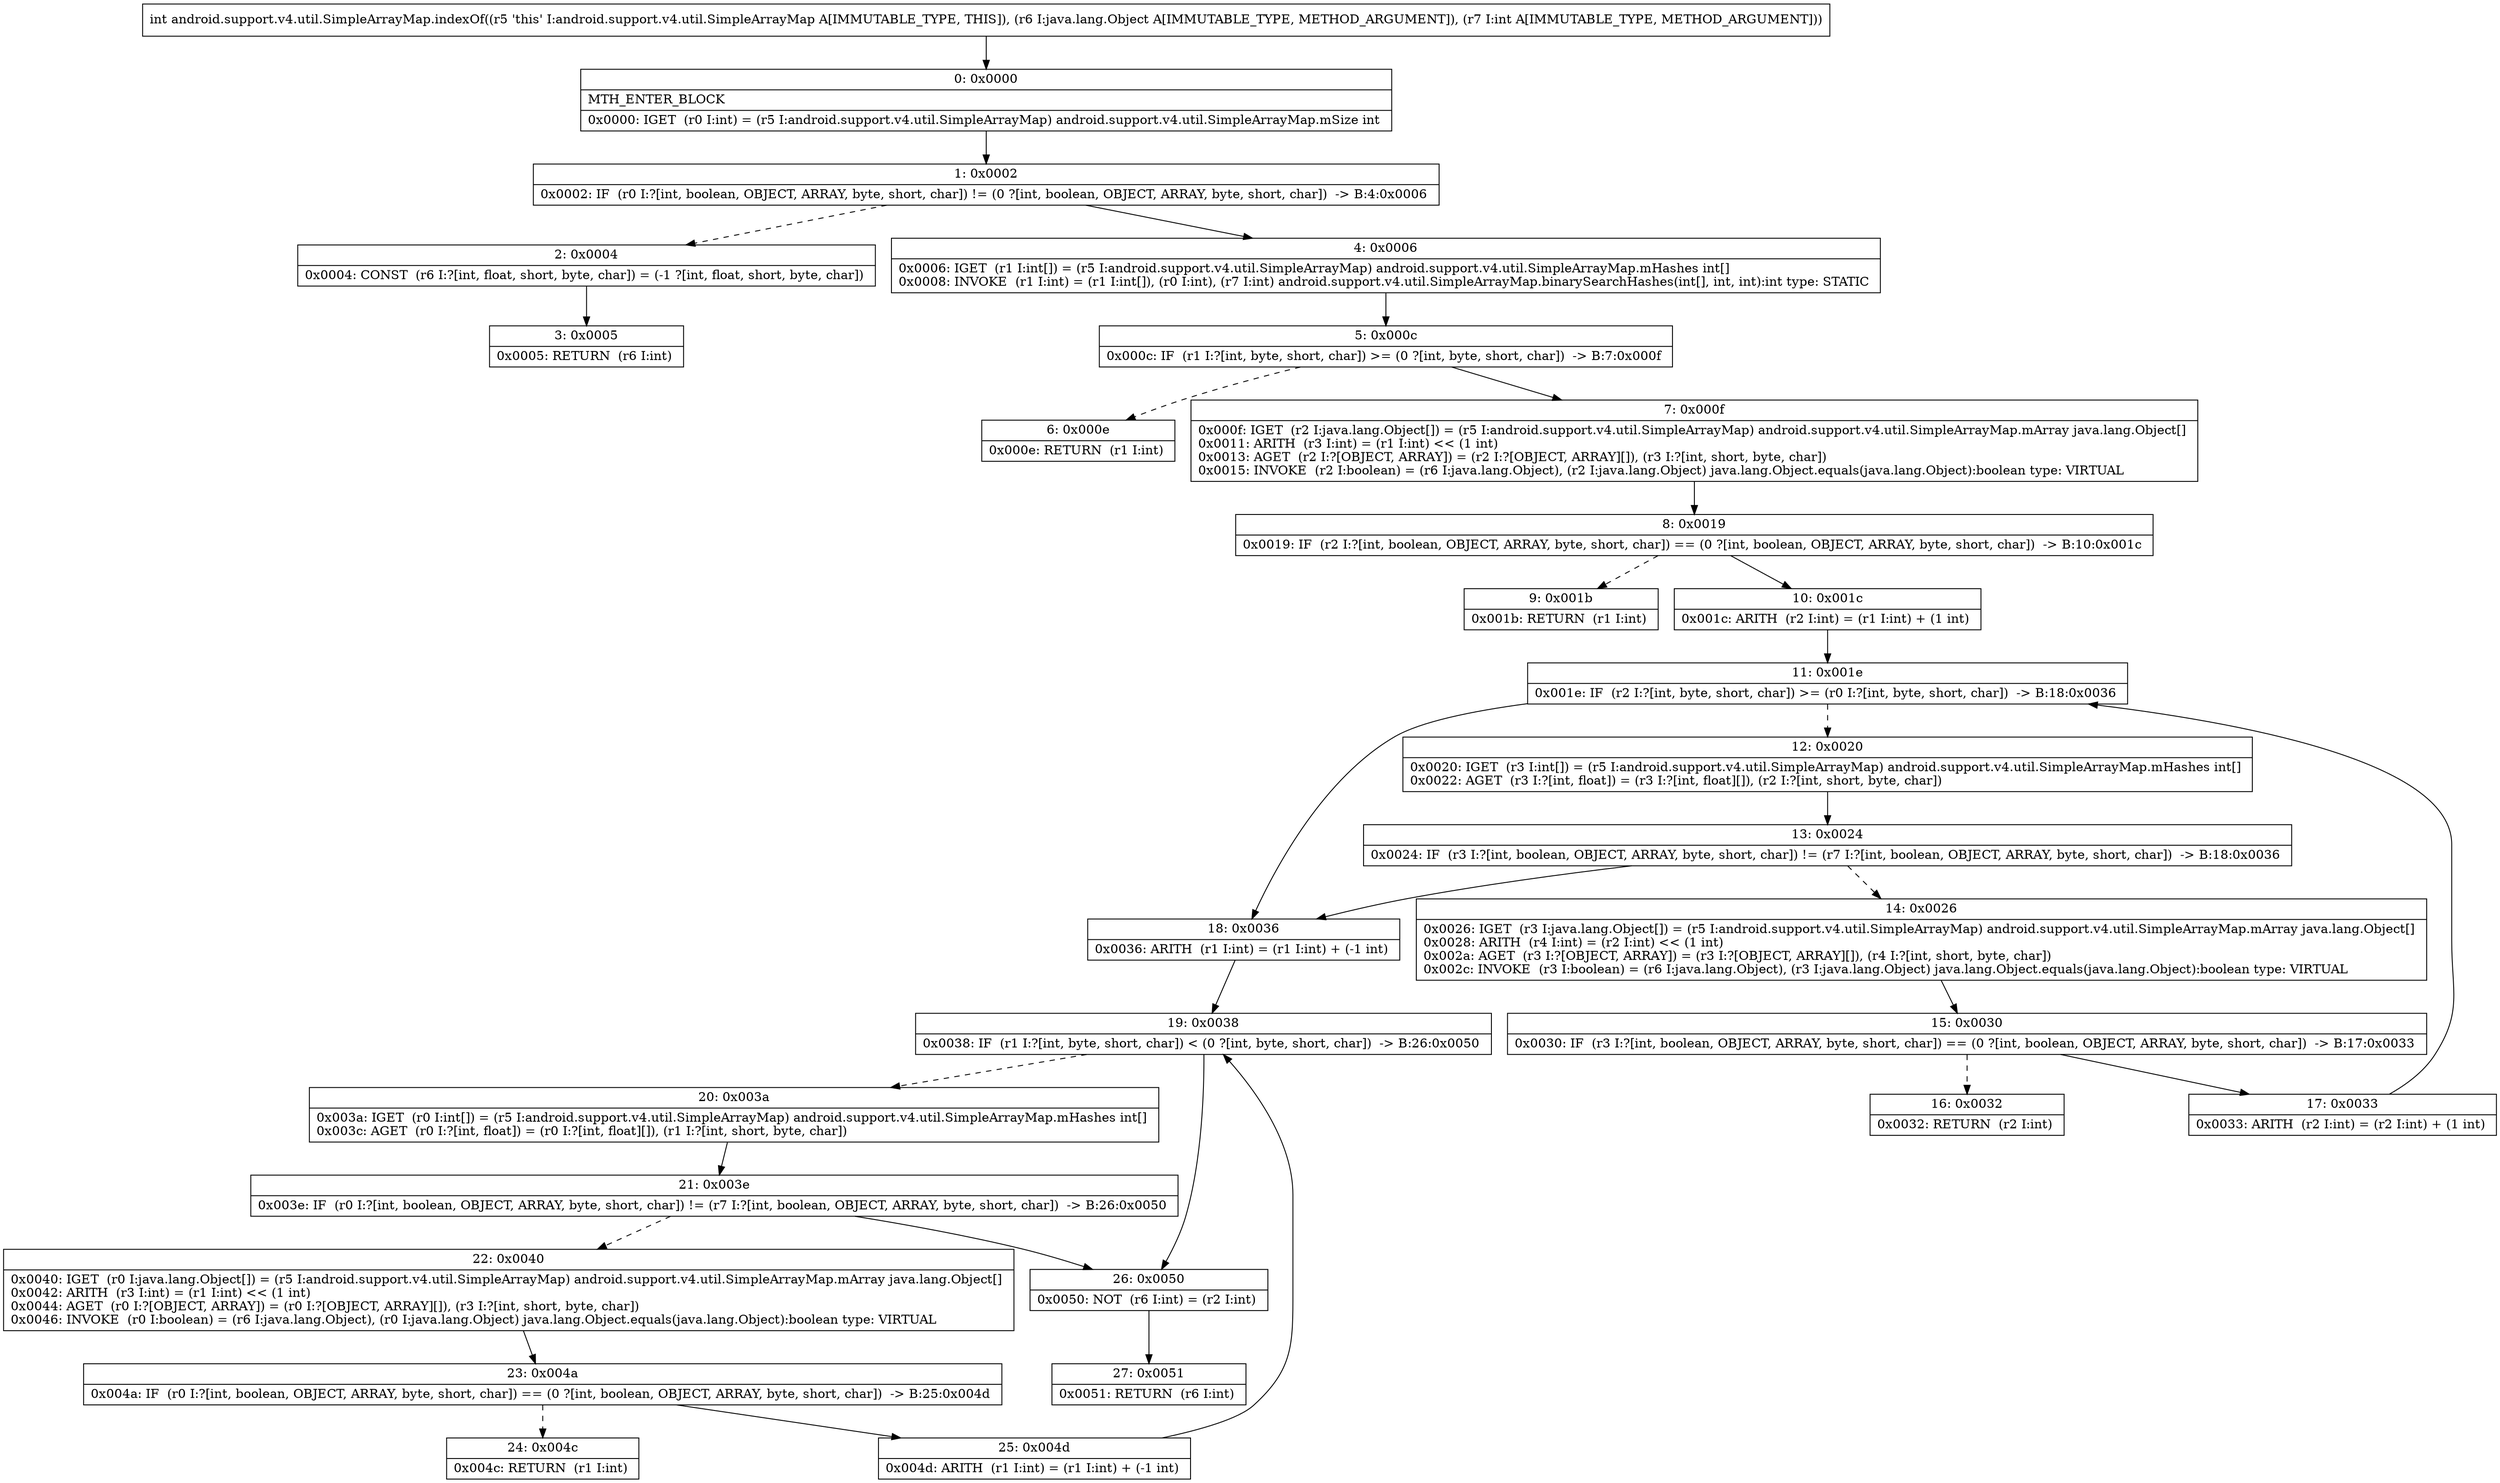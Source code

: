 digraph "CFG forandroid.support.v4.util.SimpleArrayMap.indexOf(Ljava\/lang\/Object;I)I" {
Node_0 [shape=record,label="{0\:\ 0x0000|MTH_ENTER_BLOCK\l|0x0000: IGET  (r0 I:int) = (r5 I:android.support.v4.util.SimpleArrayMap) android.support.v4.util.SimpleArrayMap.mSize int \l}"];
Node_1 [shape=record,label="{1\:\ 0x0002|0x0002: IF  (r0 I:?[int, boolean, OBJECT, ARRAY, byte, short, char]) != (0 ?[int, boolean, OBJECT, ARRAY, byte, short, char])  \-\> B:4:0x0006 \l}"];
Node_2 [shape=record,label="{2\:\ 0x0004|0x0004: CONST  (r6 I:?[int, float, short, byte, char]) = (\-1 ?[int, float, short, byte, char]) \l}"];
Node_3 [shape=record,label="{3\:\ 0x0005|0x0005: RETURN  (r6 I:int) \l}"];
Node_4 [shape=record,label="{4\:\ 0x0006|0x0006: IGET  (r1 I:int[]) = (r5 I:android.support.v4.util.SimpleArrayMap) android.support.v4.util.SimpleArrayMap.mHashes int[] \l0x0008: INVOKE  (r1 I:int) = (r1 I:int[]), (r0 I:int), (r7 I:int) android.support.v4.util.SimpleArrayMap.binarySearchHashes(int[], int, int):int type: STATIC \l}"];
Node_5 [shape=record,label="{5\:\ 0x000c|0x000c: IF  (r1 I:?[int, byte, short, char]) \>= (0 ?[int, byte, short, char])  \-\> B:7:0x000f \l}"];
Node_6 [shape=record,label="{6\:\ 0x000e|0x000e: RETURN  (r1 I:int) \l}"];
Node_7 [shape=record,label="{7\:\ 0x000f|0x000f: IGET  (r2 I:java.lang.Object[]) = (r5 I:android.support.v4.util.SimpleArrayMap) android.support.v4.util.SimpleArrayMap.mArray java.lang.Object[] \l0x0011: ARITH  (r3 I:int) = (r1 I:int) \<\< (1 int) \l0x0013: AGET  (r2 I:?[OBJECT, ARRAY]) = (r2 I:?[OBJECT, ARRAY][]), (r3 I:?[int, short, byte, char]) \l0x0015: INVOKE  (r2 I:boolean) = (r6 I:java.lang.Object), (r2 I:java.lang.Object) java.lang.Object.equals(java.lang.Object):boolean type: VIRTUAL \l}"];
Node_8 [shape=record,label="{8\:\ 0x0019|0x0019: IF  (r2 I:?[int, boolean, OBJECT, ARRAY, byte, short, char]) == (0 ?[int, boolean, OBJECT, ARRAY, byte, short, char])  \-\> B:10:0x001c \l}"];
Node_9 [shape=record,label="{9\:\ 0x001b|0x001b: RETURN  (r1 I:int) \l}"];
Node_10 [shape=record,label="{10\:\ 0x001c|0x001c: ARITH  (r2 I:int) = (r1 I:int) + (1 int) \l}"];
Node_11 [shape=record,label="{11\:\ 0x001e|0x001e: IF  (r2 I:?[int, byte, short, char]) \>= (r0 I:?[int, byte, short, char])  \-\> B:18:0x0036 \l}"];
Node_12 [shape=record,label="{12\:\ 0x0020|0x0020: IGET  (r3 I:int[]) = (r5 I:android.support.v4.util.SimpleArrayMap) android.support.v4.util.SimpleArrayMap.mHashes int[] \l0x0022: AGET  (r3 I:?[int, float]) = (r3 I:?[int, float][]), (r2 I:?[int, short, byte, char]) \l}"];
Node_13 [shape=record,label="{13\:\ 0x0024|0x0024: IF  (r3 I:?[int, boolean, OBJECT, ARRAY, byte, short, char]) != (r7 I:?[int, boolean, OBJECT, ARRAY, byte, short, char])  \-\> B:18:0x0036 \l}"];
Node_14 [shape=record,label="{14\:\ 0x0026|0x0026: IGET  (r3 I:java.lang.Object[]) = (r5 I:android.support.v4.util.SimpleArrayMap) android.support.v4.util.SimpleArrayMap.mArray java.lang.Object[] \l0x0028: ARITH  (r4 I:int) = (r2 I:int) \<\< (1 int) \l0x002a: AGET  (r3 I:?[OBJECT, ARRAY]) = (r3 I:?[OBJECT, ARRAY][]), (r4 I:?[int, short, byte, char]) \l0x002c: INVOKE  (r3 I:boolean) = (r6 I:java.lang.Object), (r3 I:java.lang.Object) java.lang.Object.equals(java.lang.Object):boolean type: VIRTUAL \l}"];
Node_15 [shape=record,label="{15\:\ 0x0030|0x0030: IF  (r3 I:?[int, boolean, OBJECT, ARRAY, byte, short, char]) == (0 ?[int, boolean, OBJECT, ARRAY, byte, short, char])  \-\> B:17:0x0033 \l}"];
Node_16 [shape=record,label="{16\:\ 0x0032|0x0032: RETURN  (r2 I:int) \l}"];
Node_17 [shape=record,label="{17\:\ 0x0033|0x0033: ARITH  (r2 I:int) = (r2 I:int) + (1 int) \l}"];
Node_18 [shape=record,label="{18\:\ 0x0036|0x0036: ARITH  (r1 I:int) = (r1 I:int) + (\-1 int) \l}"];
Node_19 [shape=record,label="{19\:\ 0x0038|0x0038: IF  (r1 I:?[int, byte, short, char]) \< (0 ?[int, byte, short, char])  \-\> B:26:0x0050 \l}"];
Node_20 [shape=record,label="{20\:\ 0x003a|0x003a: IGET  (r0 I:int[]) = (r5 I:android.support.v4.util.SimpleArrayMap) android.support.v4.util.SimpleArrayMap.mHashes int[] \l0x003c: AGET  (r0 I:?[int, float]) = (r0 I:?[int, float][]), (r1 I:?[int, short, byte, char]) \l}"];
Node_21 [shape=record,label="{21\:\ 0x003e|0x003e: IF  (r0 I:?[int, boolean, OBJECT, ARRAY, byte, short, char]) != (r7 I:?[int, boolean, OBJECT, ARRAY, byte, short, char])  \-\> B:26:0x0050 \l}"];
Node_22 [shape=record,label="{22\:\ 0x0040|0x0040: IGET  (r0 I:java.lang.Object[]) = (r5 I:android.support.v4.util.SimpleArrayMap) android.support.v4.util.SimpleArrayMap.mArray java.lang.Object[] \l0x0042: ARITH  (r3 I:int) = (r1 I:int) \<\< (1 int) \l0x0044: AGET  (r0 I:?[OBJECT, ARRAY]) = (r0 I:?[OBJECT, ARRAY][]), (r3 I:?[int, short, byte, char]) \l0x0046: INVOKE  (r0 I:boolean) = (r6 I:java.lang.Object), (r0 I:java.lang.Object) java.lang.Object.equals(java.lang.Object):boolean type: VIRTUAL \l}"];
Node_23 [shape=record,label="{23\:\ 0x004a|0x004a: IF  (r0 I:?[int, boolean, OBJECT, ARRAY, byte, short, char]) == (0 ?[int, boolean, OBJECT, ARRAY, byte, short, char])  \-\> B:25:0x004d \l}"];
Node_24 [shape=record,label="{24\:\ 0x004c|0x004c: RETURN  (r1 I:int) \l}"];
Node_25 [shape=record,label="{25\:\ 0x004d|0x004d: ARITH  (r1 I:int) = (r1 I:int) + (\-1 int) \l}"];
Node_26 [shape=record,label="{26\:\ 0x0050|0x0050: NOT  (r6 I:int) = (r2 I:int) \l}"];
Node_27 [shape=record,label="{27\:\ 0x0051|0x0051: RETURN  (r6 I:int) \l}"];
MethodNode[shape=record,label="{int android.support.v4.util.SimpleArrayMap.indexOf((r5 'this' I:android.support.v4.util.SimpleArrayMap A[IMMUTABLE_TYPE, THIS]), (r6 I:java.lang.Object A[IMMUTABLE_TYPE, METHOD_ARGUMENT]), (r7 I:int A[IMMUTABLE_TYPE, METHOD_ARGUMENT])) }"];
MethodNode -> Node_0;
Node_0 -> Node_1;
Node_1 -> Node_2[style=dashed];
Node_1 -> Node_4;
Node_2 -> Node_3;
Node_4 -> Node_5;
Node_5 -> Node_6[style=dashed];
Node_5 -> Node_7;
Node_7 -> Node_8;
Node_8 -> Node_9[style=dashed];
Node_8 -> Node_10;
Node_10 -> Node_11;
Node_11 -> Node_12[style=dashed];
Node_11 -> Node_18;
Node_12 -> Node_13;
Node_13 -> Node_14[style=dashed];
Node_13 -> Node_18;
Node_14 -> Node_15;
Node_15 -> Node_16[style=dashed];
Node_15 -> Node_17;
Node_17 -> Node_11;
Node_18 -> Node_19;
Node_19 -> Node_20[style=dashed];
Node_19 -> Node_26;
Node_20 -> Node_21;
Node_21 -> Node_22[style=dashed];
Node_21 -> Node_26;
Node_22 -> Node_23;
Node_23 -> Node_24[style=dashed];
Node_23 -> Node_25;
Node_25 -> Node_19;
Node_26 -> Node_27;
}

